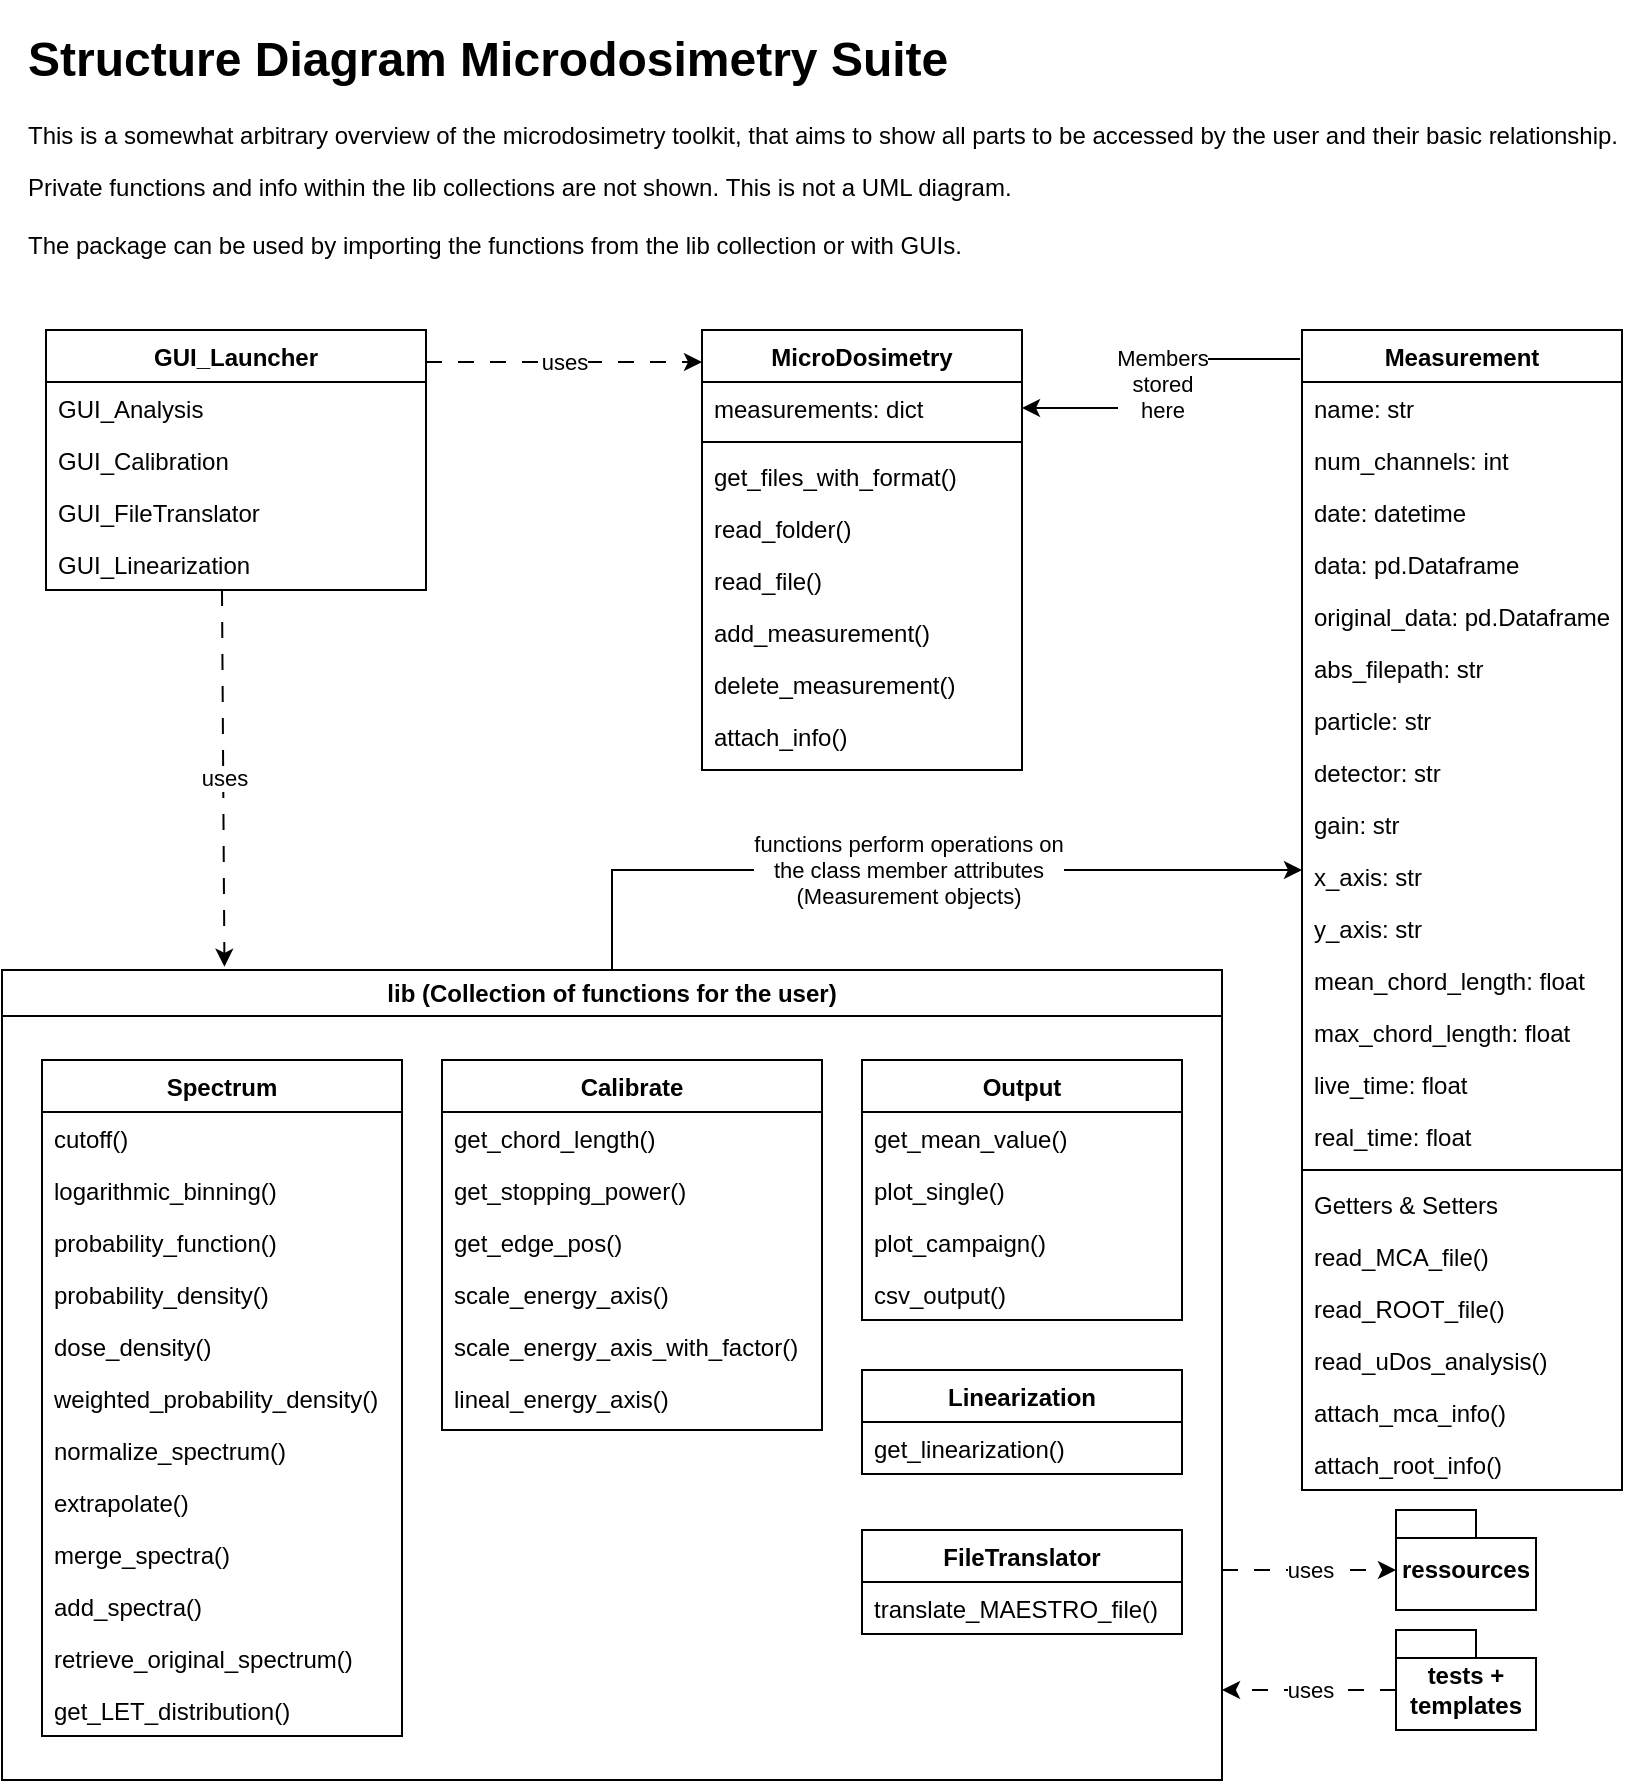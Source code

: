 <mxfile version="24.0.4" type="device">
  <diagram id="C5RBs43oDa-KdzZeNtuy" name="Page-1">
    <mxGraphModel dx="2901" dy="836" grid="1" gridSize="10" guides="1" tooltips="1" connect="1" arrows="1" fold="1" page="1" pageScale="1" pageWidth="827" pageHeight="1169" math="0" shadow="0">
      <root>
        <mxCell id="WIyWlLk6GJQsqaUBKTNV-0" />
        <mxCell id="WIyWlLk6GJQsqaUBKTNV-1" parent="WIyWlLk6GJQsqaUBKTNV-0" />
        <mxCell id="zkfFHV4jXpPFQw0GAbJ--0" value="MicroDosimetry" style="swimlane;fontStyle=1;align=center;verticalAlign=top;childLayout=stackLayout;horizontal=1;startSize=26;horizontalStack=0;resizeParent=1;resizeLast=0;collapsible=1;marginBottom=0;rounded=0;shadow=0;strokeWidth=1;" parent="WIyWlLk6GJQsqaUBKTNV-1" vertex="1">
          <mxGeometry x="192" y="235" width="160" height="220" as="geometry">
            <mxRectangle x="230" y="140" width="160" height="26" as="alternateBounds" />
          </mxGeometry>
        </mxCell>
        <mxCell id="zkfFHV4jXpPFQw0GAbJ--1" value="measurements: dict" style="text;align=left;verticalAlign=top;spacingLeft=4;spacingRight=4;overflow=hidden;rotatable=0;points=[[0,0.5],[1,0.5]];portConstraint=eastwest;" parent="zkfFHV4jXpPFQw0GAbJ--0" vertex="1">
          <mxGeometry y="26" width="160" height="26" as="geometry" />
        </mxCell>
        <mxCell id="zkfFHV4jXpPFQw0GAbJ--4" value="" style="line;html=1;strokeWidth=1;align=left;verticalAlign=middle;spacingTop=-1;spacingLeft=3;spacingRight=3;rotatable=0;labelPosition=right;points=[];portConstraint=eastwest;" parent="zkfFHV4jXpPFQw0GAbJ--0" vertex="1">
          <mxGeometry y="52" width="160" height="8" as="geometry" />
        </mxCell>
        <mxCell id="zkfFHV4jXpPFQw0GAbJ--5" value="get_files_with_format()&#xa;" style="text;align=left;verticalAlign=top;spacingLeft=4;spacingRight=4;overflow=hidden;rotatable=0;points=[[0,0.5],[1,0.5]];portConstraint=eastwest;" parent="zkfFHV4jXpPFQw0GAbJ--0" vertex="1">
          <mxGeometry y="60" width="160" height="26" as="geometry" />
        </mxCell>
        <mxCell id="2iXlRTxTyWrkSJoMIMYJ-1" value="read_folder()" style="text;align=left;verticalAlign=top;spacingLeft=4;spacingRight=4;overflow=hidden;rotatable=0;points=[[0,0.5],[1,0.5]];portConstraint=eastwest;" parent="zkfFHV4jXpPFQw0GAbJ--0" vertex="1">
          <mxGeometry y="86" width="160" height="26" as="geometry" />
        </mxCell>
        <mxCell id="2iXlRTxTyWrkSJoMIMYJ-2" value="read_file()" style="text;align=left;verticalAlign=top;spacingLeft=4;spacingRight=4;overflow=hidden;rotatable=0;points=[[0,0.5],[1,0.5]];portConstraint=eastwest;" parent="zkfFHV4jXpPFQw0GAbJ--0" vertex="1">
          <mxGeometry y="112" width="160" height="26" as="geometry" />
        </mxCell>
        <mxCell id="2iXlRTxTyWrkSJoMIMYJ-3" value="add_measurement()" style="text;align=left;verticalAlign=top;spacingLeft=4;spacingRight=4;overflow=hidden;rotatable=0;points=[[0,0.5],[1,0.5]];portConstraint=eastwest;" parent="zkfFHV4jXpPFQw0GAbJ--0" vertex="1">
          <mxGeometry y="138" width="160" height="26" as="geometry" />
        </mxCell>
        <mxCell id="2iXlRTxTyWrkSJoMIMYJ-5" value="delete_measurement()" style="text;align=left;verticalAlign=top;spacingLeft=4;spacingRight=4;overflow=hidden;rotatable=0;points=[[0,0.5],[1,0.5]];portConstraint=eastwest;" parent="zkfFHV4jXpPFQw0GAbJ--0" vertex="1">
          <mxGeometry y="164" width="160" height="26" as="geometry" />
        </mxCell>
        <mxCell id="cSTg--f6aaEeotG2IWaP-0" value="attach_info()" style="text;align=left;verticalAlign=top;spacingLeft=4;spacingRight=4;overflow=hidden;rotatable=0;points=[[0,0.5],[1,0.5]];portConstraint=eastwest;" parent="zkfFHV4jXpPFQw0GAbJ--0" vertex="1">
          <mxGeometry y="190" width="160" height="26" as="geometry" />
        </mxCell>
        <mxCell id="zkfFHV4jXpPFQw0GAbJ--17" value="Measurement" style="swimlane;fontStyle=1;align=center;verticalAlign=top;childLayout=stackLayout;horizontal=1;startSize=26;horizontalStack=0;resizeParent=1;resizeLast=0;collapsible=1;marginBottom=0;rounded=0;shadow=0;strokeWidth=1;" parent="WIyWlLk6GJQsqaUBKTNV-1" vertex="1">
          <mxGeometry x="492" y="235" width="160" height="580" as="geometry">
            <mxRectangle x="550" y="140" width="160" height="26" as="alternateBounds" />
          </mxGeometry>
        </mxCell>
        <mxCell id="zkfFHV4jXpPFQw0GAbJ--18" value="name: str" style="text;align=left;verticalAlign=top;spacingLeft=4;spacingRight=4;overflow=hidden;rotatable=0;points=[[0,0.5],[1,0.5]];portConstraint=eastwest;" parent="zkfFHV4jXpPFQw0GAbJ--17" vertex="1">
          <mxGeometry y="26" width="160" height="26" as="geometry" />
        </mxCell>
        <mxCell id="QqUes8YqSV2nJiQv8vaE-4" value="num_channels: int" style="text;align=left;verticalAlign=top;spacingLeft=4;spacingRight=4;overflow=hidden;rotatable=0;points=[[0,0.5],[1,0.5]];portConstraint=eastwest;" parent="zkfFHV4jXpPFQw0GAbJ--17" vertex="1">
          <mxGeometry y="52" width="160" height="26" as="geometry" />
        </mxCell>
        <mxCell id="zkfFHV4jXpPFQw0GAbJ--20" value="date: datetime" style="text;align=left;verticalAlign=top;spacingLeft=4;spacingRight=4;overflow=hidden;rotatable=0;points=[[0,0.5],[1,0.5]];portConstraint=eastwest;rounded=0;shadow=0;html=0;" parent="zkfFHV4jXpPFQw0GAbJ--17" vertex="1">
          <mxGeometry y="78" width="160" height="26" as="geometry" />
        </mxCell>
        <mxCell id="2iXlRTxTyWrkSJoMIMYJ-11" value="data: pd.Dataframe" style="text;align=left;verticalAlign=top;spacingLeft=4;spacingRight=4;overflow=hidden;rotatable=0;points=[[0,0.5],[1,0.5]];portConstraint=eastwest;rounded=0;shadow=0;html=0;" parent="zkfFHV4jXpPFQw0GAbJ--17" vertex="1">
          <mxGeometry y="104" width="160" height="26" as="geometry" />
        </mxCell>
        <mxCell id="2iXlRTxTyWrkSJoMIMYJ-12" value="original_data: pd.Dataframe" style="text;align=left;verticalAlign=top;spacingLeft=4;spacingRight=4;overflow=hidden;rotatable=0;points=[[0,0.5],[1,0.5]];portConstraint=eastwest;rounded=0;shadow=0;html=0;" parent="zkfFHV4jXpPFQw0GAbJ--17" vertex="1">
          <mxGeometry y="130" width="160" height="26" as="geometry" />
        </mxCell>
        <mxCell id="p73jygwNge6KlAmw_Mn7-0" value="abs_filepath: str" style="text;align=left;verticalAlign=top;spacingLeft=4;spacingRight=4;overflow=hidden;rotatable=0;points=[[0,0.5],[1,0.5]];portConstraint=eastwest;rounded=0;shadow=0;html=0;" parent="zkfFHV4jXpPFQw0GAbJ--17" vertex="1">
          <mxGeometry y="156" width="160" height="26" as="geometry" />
        </mxCell>
        <mxCell id="zkfFHV4jXpPFQw0GAbJ--21" value="particle: str" style="text;align=left;verticalAlign=top;spacingLeft=4;spacingRight=4;overflow=hidden;rotatable=0;points=[[0,0.5],[1,0.5]];portConstraint=eastwest;rounded=0;shadow=0;html=0;" parent="zkfFHV4jXpPFQw0GAbJ--17" vertex="1">
          <mxGeometry y="182" width="160" height="26" as="geometry" />
        </mxCell>
        <mxCell id="zkfFHV4jXpPFQw0GAbJ--22" value="detector: str" style="text;align=left;verticalAlign=top;spacingLeft=4;spacingRight=4;overflow=hidden;rotatable=0;points=[[0,0.5],[1,0.5]];portConstraint=eastwest;rounded=0;shadow=0;html=0;" parent="zkfFHV4jXpPFQw0GAbJ--17" vertex="1">
          <mxGeometry y="208" width="160" height="26" as="geometry" />
        </mxCell>
        <mxCell id="2iXlRTxTyWrkSJoMIMYJ-8" value="gain: str" style="text;align=left;verticalAlign=top;spacingLeft=4;spacingRight=4;overflow=hidden;rotatable=0;points=[[0,0.5],[1,0.5]];portConstraint=eastwest;rounded=0;shadow=0;html=0;" parent="zkfFHV4jXpPFQw0GAbJ--17" vertex="1">
          <mxGeometry y="234" width="160" height="26" as="geometry" />
        </mxCell>
        <mxCell id="2iXlRTxTyWrkSJoMIMYJ-9" value="x_axis: str&#xa;" style="text;align=left;verticalAlign=top;spacingLeft=4;spacingRight=4;overflow=hidden;rotatable=0;points=[[0,0.5],[1,0.5]];portConstraint=eastwest;rounded=0;shadow=0;html=0;" parent="zkfFHV4jXpPFQw0GAbJ--17" vertex="1">
          <mxGeometry y="260" width="160" height="26" as="geometry" />
        </mxCell>
        <mxCell id="2iXlRTxTyWrkSJoMIMYJ-10" value="y_axis: str" style="text;align=left;verticalAlign=top;spacingLeft=4;spacingRight=4;overflow=hidden;rotatable=0;points=[[0,0.5],[1,0.5]];portConstraint=eastwest;rounded=0;shadow=0;html=0;" parent="zkfFHV4jXpPFQw0GAbJ--17" vertex="1">
          <mxGeometry y="286" width="160" height="26" as="geometry" />
        </mxCell>
        <mxCell id="2iXlRTxTyWrkSJoMIMYJ-13" value="mean_chord_length: float" style="text;align=left;verticalAlign=top;spacingLeft=4;spacingRight=4;overflow=hidden;rotatable=0;points=[[0,0.5],[1,0.5]];portConstraint=eastwest;rounded=0;shadow=0;html=0;" parent="zkfFHV4jXpPFQw0GAbJ--17" vertex="1">
          <mxGeometry y="312" width="160" height="26" as="geometry" />
        </mxCell>
        <mxCell id="2iXlRTxTyWrkSJoMIMYJ-14" value="max_chord_length: float" style="text;align=left;verticalAlign=top;spacingLeft=4;spacingRight=4;overflow=hidden;rotatable=0;points=[[0,0.5],[1,0.5]];portConstraint=eastwest;rounded=0;shadow=0;html=0;" parent="zkfFHV4jXpPFQw0GAbJ--17" vertex="1">
          <mxGeometry y="338" width="160" height="26" as="geometry" />
        </mxCell>
        <mxCell id="k9D6FU3uCxNNEzUmi2G4-0" value="live_time: float" style="text;align=left;verticalAlign=top;spacingLeft=4;spacingRight=4;overflow=hidden;rotatable=0;points=[[0,0.5],[1,0.5]];portConstraint=eastwest;rounded=0;shadow=0;html=0;" parent="zkfFHV4jXpPFQw0GAbJ--17" vertex="1">
          <mxGeometry y="364" width="160" height="26" as="geometry" />
        </mxCell>
        <mxCell id="k9D6FU3uCxNNEzUmi2G4-1" value="real_time: float" style="text;align=left;verticalAlign=top;spacingLeft=4;spacingRight=4;overflow=hidden;rotatable=0;points=[[0,0.5],[1,0.5]];portConstraint=eastwest;rounded=0;shadow=0;html=0;" parent="zkfFHV4jXpPFQw0GAbJ--17" vertex="1">
          <mxGeometry y="390" width="160" height="26" as="geometry" />
        </mxCell>
        <mxCell id="zkfFHV4jXpPFQw0GAbJ--23" value="" style="line;html=1;strokeWidth=1;align=left;verticalAlign=middle;spacingTop=-1;spacingLeft=3;spacingRight=3;rotatable=0;labelPosition=right;points=[];portConstraint=eastwest;" parent="zkfFHV4jXpPFQw0GAbJ--17" vertex="1">
          <mxGeometry y="416" width="160" height="8" as="geometry" />
        </mxCell>
        <mxCell id="2iXlRTxTyWrkSJoMIMYJ-15" value="Getters &amp; Setters" style="text;align=left;verticalAlign=top;spacingLeft=4;spacingRight=4;overflow=hidden;rotatable=0;points=[[0,0.5],[1,0.5]];portConstraint=eastwest;" parent="zkfFHV4jXpPFQw0GAbJ--17" vertex="1">
          <mxGeometry y="424" width="160" height="26" as="geometry" />
        </mxCell>
        <mxCell id="p73jygwNge6KlAmw_Mn7-1" value="read_MCA_file()" style="text;align=left;verticalAlign=top;spacingLeft=4;spacingRight=4;overflow=hidden;rotatable=0;points=[[0,0.5],[1,0.5]];portConstraint=eastwest;" parent="zkfFHV4jXpPFQw0GAbJ--17" vertex="1">
          <mxGeometry y="450" width="160" height="26" as="geometry" />
        </mxCell>
        <mxCell id="2iXlRTxTyWrkSJoMIMYJ-16" value="read_ROOT_file()" style="text;align=left;verticalAlign=top;spacingLeft=4;spacingRight=4;overflow=hidden;rotatable=0;points=[[0,0.5],[1,0.5]];portConstraint=eastwest;" parent="zkfFHV4jXpPFQw0GAbJ--17" vertex="1">
          <mxGeometry y="476" width="160" height="26" as="geometry" />
        </mxCell>
        <mxCell id="k9D6FU3uCxNNEzUmi2G4-2" value="read_uDos_analysis()" style="text;align=left;verticalAlign=top;spacingLeft=4;spacingRight=4;overflow=hidden;rotatable=0;points=[[0,0.5],[1,0.5]];portConstraint=eastwest;" parent="zkfFHV4jXpPFQw0GAbJ--17" vertex="1">
          <mxGeometry y="502" width="160" height="26" as="geometry" />
        </mxCell>
        <mxCell id="cSTg--f6aaEeotG2IWaP-1" value="attach_mca_info()" style="text;align=left;verticalAlign=top;spacingLeft=4;spacingRight=4;overflow=hidden;rotatable=0;points=[[0,0.5],[1,0.5]];portConstraint=eastwest;" parent="zkfFHV4jXpPFQw0GAbJ--17" vertex="1">
          <mxGeometry y="528" width="160" height="26" as="geometry" />
        </mxCell>
        <mxCell id="cSTg--f6aaEeotG2IWaP-2" value="attach_root_info()" style="text;align=left;verticalAlign=top;spacingLeft=4;spacingRight=4;overflow=hidden;rotatable=0;points=[[0,0.5],[1,0.5]];portConstraint=eastwest;" parent="zkfFHV4jXpPFQw0GAbJ--17" vertex="1">
          <mxGeometry y="554" width="160" height="26" as="geometry" />
        </mxCell>
        <mxCell id="2iXlRTxTyWrkSJoMIMYJ-31" value="&lt;div&gt;Members&lt;/div&gt;&lt;div&gt;stored&lt;/div&gt;&lt;div&gt;here&lt;/div&gt;" style="edgeStyle=orthogonalEdgeStyle;rounded=0;orthogonalLoop=1;jettySize=auto;html=1;exitX=-0.006;exitY=0.025;exitDx=0;exitDy=0;entryX=1;entryY=0.5;entryDx=0;entryDy=0;exitPerimeter=0;" parent="WIyWlLk6GJQsqaUBKTNV-1" source="zkfFHV4jXpPFQw0GAbJ--17" target="zkfFHV4jXpPFQw0GAbJ--1" edge="1">
          <mxGeometry relative="1" as="geometry">
            <mxPoint x="370" y="365" as="sourcePoint" />
            <mxPoint x="508.08" y="339.052" as="targetPoint" />
          </mxGeometry>
        </mxCell>
        <mxCell id="2iXlRTxTyWrkSJoMIMYJ-50" value="lib (Collection of functions for the user)" style="swimlane;whiteSpace=wrap;html=1;" parent="WIyWlLk6GJQsqaUBKTNV-1" vertex="1">
          <mxGeometry x="-158" y="555" width="610" height="405" as="geometry">
            <mxRectangle x="20" y="500" width="50" height="30" as="alternateBounds" />
          </mxGeometry>
        </mxCell>
        <mxCell id="2iXlRTxTyWrkSJoMIMYJ-61" value="Calibrate" style="swimlane;fontStyle=1;align=center;verticalAlign=top;childLayout=stackLayout;horizontal=1;startSize=26;horizontalStack=0;resizeParent=1;resizeLast=0;collapsible=1;marginBottom=0;rounded=0;shadow=0;strokeWidth=1;" parent="2iXlRTxTyWrkSJoMIMYJ-50" vertex="1">
          <mxGeometry x="220" y="45" width="190" height="185" as="geometry">
            <mxRectangle x="230" y="140" width="160" height="26" as="alternateBounds" />
          </mxGeometry>
        </mxCell>
        <mxCell id="2iXlRTxTyWrkSJoMIMYJ-64" value="get_chord_length()&#xa;" style="text;align=left;verticalAlign=top;spacingLeft=4;spacingRight=4;overflow=hidden;rotatable=0;points=[[0,0.5],[1,0.5]];portConstraint=eastwest;" parent="2iXlRTxTyWrkSJoMIMYJ-61" vertex="1">
          <mxGeometry y="26" width="190" height="26" as="geometry" />
        </mxCell>
        <mxCell id="2iXlRTxTyWrkSJoMIMYJ-65" value="get_stopping_power()" style="text;align=left;verticalAlign=top;spacingLeft=4;spacingRight=4;overflow=hidden;rotatable=0;points=[[0,0.5],[1,0.5]];portConstraint=eastwest;" parent="2iXlRTxTyWrkSJoMIMYJ-61" vertex="1">
          <mxGeometry y="52" width="190" height="26" as="geometry" />
        </mxCell>
        <mxCell id="2iXlRTxTyWrkSJoMIMYJ-66" value="get_edge_pos()" style="text;align=left;verticalAlign=top;spacingLeft=4;spacingRight=4;overflow=hidden;rotatable=0;points=[[0,0.5],[1,0.5]];portConstraint=eastwest;" parent="2iXlRTxTyWrkSJoMIMYJ-61" vertex="1">
          <mxGeometry y="78" width="190" height="26" as="geometry" />
        </mxCell>
        <mxCell id="2iXlRTxTyWrkSJoMIMYJ-67" value="scale_energy_axis()" style="text;align=left;verticalAlign=top;spacingLeft=4;spacingRight=4;overflow=hidden;rotatable=0;points=[[0,0.5],[1,0.5]];portConstraint=eastwest;" parent="2iXlRTxTyWrkSJoMIMYJ-61" vertex="1">
          <mxGeometry y="104" width="190" height="26" as="geometry" />
        </mxCell>
        <mxCell id="2iXlRTxTyWrkSJoMIMYJ-68" value="scale_energy_axis_with_factor()" style="text;align=left;verticalAlign=top;spacingLeft=4;spacingRight=4;overflow=hidden;rotatable=0;points=[[0,0.5],[1,0.5]];portConstraint=eastwest;" parent="2iXlRTxTyWrkSJoMIMYJ-61" vertex="1">
          <mxGeometry y="130" width="190" height="26" as="geometry" />
        </mxCell>
        <mxCell id="p73jygwNge6KlAmw_Mn7-2" value="lineal_energy_axis()" style="text;align=left;verticalAlign=top;spacingLeft=4;spacingRight=4;overflow=hidden;rotatable=0;points=[[0,0.5],[1,0.5]];portConstraint=eastwest;" parent="2iXlRTxTyWrkSJoMIMYJ-61" vertex="1">
          <mxGeometry y="156" width="190" height="26" as="geometry" />
        </mxCell>
        <mxCell id="2iXlRTxTyWrkSJoMIMYJ-70" value="Output" style="swimlane;fontStyle=1;align=center;verticalAlign=top;childLayout=stackLayout;horizontal=1;startSize=26;horizontalStack=0;resizeParent=1;resizeLast=0;collapsible=1;marginBottom=0;rounded=0;shadow=0;strokeWidth=1;" parent="2iXlRTxTyWrkSJoMIMYJ-50" vertex="1">
          <mxGeometry x="430" y="45" width="160" height="130" as="geometry">
            <mxRectangle x="230" y="140" width="160" height="26" as="alternateBounds" />
          </mxGeometry>
        </mxCell>
        <mxCell id="2iXlRTxTyWrkSJoMIMYJ-71" value="get_mean_value()" style="text;align=left;verticalAlign=top;spacingLeft=4;spacingRight=4;overflow=hidden;rotatable=0;points=[[0,0.5],[1,0.5]];portConstraint=eastwest;" parent="2iXlRTxTyWrkSJoMIMYJ-70" vertex="1">
          <mxGeometry y="26" width="160" height="26" as="geometry" />
        </mxCell>
        <mxCell id="2iXlRTxTyWrkSJoMIMYJ-72" value="plot_single()" style="text;align=left;verticalAlign=top;spacingLeft=4;spacingRight=4;overflow=hidden;rotatable=0;points=[[0,0.5],[1,0.5]];portConstraint=eastwest;" parent="2iXlRTxTyWrkSJoMIMYJ-70" vertex="1">
          <mxGeometry y="52" width="160" height="26" as="geometry" />
        </mxCell>
        <mxCell id="2iXlRTxTyWrkSJoMIMYJ-73" value="plot_campaign()" style="text;align=left;verticalAlign=top;spacingLeft=4;spacingRight=4;overflow=hidden;rotatable=0;points=[[0,0.5],[1,0.5]];portConstraint=eastwest;" parent="2iXlRTxTyWrkSJoMIMYJ-70" vertex="1">
          <mxGeometry y="78" width="160" height="26" as="geometry" />
        </mxCell>
        <mxCell id="2iXlRTxTyWrkSJoMIMYJ-74" value="csv_output()" style="text;align=left;verticalAlign=top;spacingLeft=4;spacingRight=4;overflow=hidden;rotatable=0;points=[[0,0.5],[1,0.5]];portConstraint=eastwest;" parent="2iXlRTxTyWrkSJoMIMYJ-70" vertex="1">
          <mxGeometry y="104" width="160" height="26" as="geometry" />
        </mxCell>
        <mxCell id="2iXlRTxTyWrkSJoMIMYJ-77" value="Spectrum" style="swimlane;fontStyle=1;align=center;verticalAlign=top;childLayout=stackLayout;horizontal=1;startSize=26;horizontalStack=0;resizeParent=1;resizeLast=0;collapsible=1;marginBottom=0;rounded=0;shadow=0;strokeWidth=1;" parent="2iXlRTxTyWrkSJoMIMYJ-50" vertex="1">
          <mxGeometry x="20" y="45" width="180" height="338" as="geometry">
            <mxRectangle x="230" y="140" width="160" height="26" as="alternateBounds" />
          </mxGeometry>
        </mxCell>
        <mxCell id="2iXlRTxTyWrkSJoMIMYJ-78" value="cutoff()" style="text;align=left;verticalAlign=top;spacingLeft=4;spacingRight=4;overflow=hidden;rotatable=0;points=[[0,0.5],[1,0.5]];portConstraint=eastwest;" parent="2iXlRTxTyWrkSJoMIMYJ-77" vertex="1">
          <mxGeometry y="26" width="180" height="26" as="geometry" />
        </mxCell>
        <mxCell id="2iXlRTxTyWrkSJoMIMYJ-79" value="logarithmic_binning()" style="text;align=left;verticalAlign=top;spacingLeft=4;spacingRight=4;overflow=hidden;rotatable=0;points=[[0,0.5],[1,0.5]];portConstraint=eastwest;" parent="2iXlRTxTyWrkSJoMIMYJ-77" vertex="1">
          <mxGeometry y="52" width="180" height="26" as="geometry" />
        </mxCell>
        <mxCell id="2iXlRTxTyWrkSJoMIMYJ-80" value="probability_function()" style="text;align=left;verticalAlign=top;spacingLeft=4;spacingRight=4;overflow=hidden;rotatable=0;points=[[0,0.5],[1,0.5]];portConstraint=eastwest;" parent="2iXlRTxTyWrkSJoMIMYJ-77" vertex="1">
          <mxGeometry y="78" width="180" height="26" as="geometry" />
        </mxCell>
        <mxCell id="2iXlRTxTyWrkSJoMIMYJ-81" value="probability_density()" style="text;align=left;verticalAlign=top;spacingLeft=4;spacingRight=4;overflow=hidden;rotatable=0;points=[[0,0.5],[1,0.5]];portConstraint=eastwest;" parent="2iXlRTxTyWrkSJoMIMYJ-77" vertex="1">
          <mxGeometry y="104" width="180" height="26" as="geometry" />
        </mxCell>
        <mxCell id="2iXlRTxTyWrkSJoMIMYJ-82" value="dose_density()" style="text;align=left;verticalAlign=top;spacingLeft=4;spacingRight=4;overflow=hidden;rotatable=0;points=[[0,0.5],[1,0.5]];portConstraint=eastwest;" parent="2iXlRTxTyWrkSJoMIMYJ-77" vertex="1">
          <mxGeometry y="130" width="180" height="26" as="geometry" />
        </mxCell>
        <mxCell id="2iXlRTxTyWrkSJoMIMYJ-83" value="weighted_probability_density()" style="text;align=left;verticalAlign=top;spacingLeft=4;spacingRight=4;overflow=hidden;rotatable=0;points=[[0,0.5],[1,0.5]];portConstraint=eastwest;" parent="2iXlRTxTyWrkSJoMIMYJ-77" vertex="1">
          <mxGeometry y="156" width="180" height="26" as="geometry" />
        </mxCell>
        <mxCell id="2iXlRTxTyWrkSJoMIMYJ-85" value="normalize_spectrum()" style="text;align=left;verticalAlign=top;spacingLeft=4;spacingRight=4;overflow=hidden;rotatable=0;points=[[0,0.5],[1,0.5]];portConstraint=eastwest;" parent="2iXlRTxTyWrkSJoMIMYJ-77" vertex="1">
          <mxGeometry y="182" width="180" height="26" as="geometry" />
        </mxCell>
        <mxCell id="2iXlRTxTyWrkSJoMIMYJ-86" value="extrapolate()" style="text;align=left;verticalAlign=top;spacingLeft=4;spacingRight=4;overflow=hidden;rotatable=0;points=[[0,0.5],[1,0.5]];portConstraint=eastwest;" parent="2iXlRTxTyWrkSJoMIMYJ-77" vertex="1">
          <mxGeometry y="208" width="180" height="26" as="geometry" />
        </mxCell>
        <mxCell id="2iXlRTxTyWrkSJoMIMYJ-87" value="merge_spectra()" style="text;align=left;verticalAlign=top;spacingLeft=4;spacingRight=4;overflow=hidden;rotatable=0;points=[[0,0.5],[1,0.5]];portConstraint=eastwest;" parent="2iXlRTxTyWrkSJoMIMYJ-77" vertex="1">
          <mxGeometry y="234" width="180" height="26" as="geometry" />
        </mxCell>
        <mxCell id="2vDfVBb1GSZORSgDhzUk-0" value="add_spectra()" style="text;align=left;verticalAlign=top;spacingLeft=4;spacingRight=4;overflow=hidden;rotatable=0;points=[[0,0.5],[1,0.5]];portConstraint=eastwest;" vertex="1" parent="2iXlRTxTyWrkSJoMIMYJ-77">
          <mxGeometry y="260" width="180" height="26" as="geometry" />
        </mxCell>
        <mxCell id="CCJlESy6LrarLPQizfY0-1" value="retrieve_original_spectrum()" style="text;align=left;verticalAlign=top;spacingLeft=4;spacingRight=4;overflow=hidden;rotatable=0;points=[[0,0.5],[1,0.5]];portConstraint=eastwest;" parent="2iXlRTxTyWrkSJoMIMYJ-77" vertex="1">
          <mxGeometry y="286" width="180" height="26" as="geometry" />
        </mxCell>
        <mxCell id="2iXlRTxTyWrkSJoMIMYJ-88" value="get_LET_distribution()" style="text;align=left;verticalAlign=top;spacingLeft=4;spacingRight=4;overflow=hidden;rotatable=0;points=[[0,0.5],[1,0.5]];portConstraint=eastwest;" parent="2iXlRTxTyWrkSJoMIMYJ-77" vertex="1">
          <mxGeometry y="312" width="180" height="26" as="geometry" />
        </mxCell>
        <mxCell id="2iXlRTxTyWrkSJoMIMYJ-89" value="Linearization" style="swimlane;fontStyle=1;align=center;verticalAlign=top;childLayout=stackLayout;horizontal=1;startSize=26;horizontalStack=0;resizeParent=1;resizeLast=0;collapsible=1;marginBottom=0;rounded=0;shadow=0;strokeWidth=1;" parent="2iXlRTxTyWrkSJoMIMYJ-50" vertex="1">
          <mxGeometry x="430" y="200" width="160" height="52" as="geometry">
            <mxRectangle x="230" y="140" width="160" height="26" as="alternateBounds" />
          </mxGeometry>
        </mxCell>
        <mxCell id="2iXlRTxTyWrkSJoMIMYJ-90" value="get_linearization()" style="text;align=left;verticalAlign=top;spacingLeft=4;spacingRight=4;overflow=hidden;rotatable=0;points=[[0,0.5],[1,0.5]];portConstraint=eastwest;" parent="2iXlRTxTyWrkSJoMIMYJ-89" vertex="1">
          <mxGeometry y="26" width="160" height="26" as="geometry" />
        </mxCell>
        <mxCell id="2iXlRTxTyWrkSJoMIMYJ-95" value="FileTranslator" style="swimlane;fontStyle=1;align=center;verticalAlign=top;childLayout=stackLayout;horizontal=1;startSize=26;horizontalStack=0;resizeParent=1;resizeLast=0;collapsible=1;marginBottom=0;rounded=0;shadow=0;strokeWidth=1;" parent="2iXlRTxTyWrkSJoMIMYJ-50" vertex="1">
          <mxGeometry x="430" y="280" width="160" height="52" as="geometry">
            <mxRectangle x="230" y="140" width="160" height="26" as="alternateBounds" />
          </mxGeometry>
        </mxCell>
        <mxCell id="2iXlRTxTyWrkSJoMIMYJ-96" value="translate_MAESTRO_file()" style="text;align=left;verticalAlign=top;spacingLeft=4;spacingRight=4;overflow=hidden;rotatable=0;points=[[0,0.5],[1,0.5]];portConstraint=eastwest;" parent="2iXlRTxTyWrkSJoMIMYJ-95" vertex="1">
          <mxGeometry y="26" width="160" height="26" as="geometry" />
        </mxCell>
        <mxCell id="2iXlRTxTyWrkSJoMIMYJ-99" value="ressources" style="shape=folder;fontStyle=1;spacingTop=10;tabWidth=40;tabHeight=14;tabPosition=left;html=1;whiteSpace=wrap;" parent="WIyWlLk6GJQsqaUBKTNV-1" vertex="1">
          <mxGeometry x="539" y="825" width="70" height="50" as="geometry" />
        </mxCell>
        <mxCell id="2iXlRTxTyWrkSJoMIMYJ-100" value="tests + templates" style="shape=folder;fontStyle=1;spacingTop=10;tabWidth=40;tabHeight=14;tabPosition=left;html=1;whiteSpace=wrap;" parent="WIyWlLk6GJQsqaUBKTNV-1" vertex="1">
          <mxGeometry x="539" y="885" width="70" height="50" as="geometry" />
        </mxCell>
        <mxCell id="2iXlRTxTyWrkSJoMIMYJ-101" value="&lt;h1&gt;Structure Diagram Microdosimetry Suite&lt;/h1&gt;&lt;p&gt;This is a somewhat arbitrary overview of the microdosimetry toolkit, that aims to show all parts to be accessed by the user and their basic relationship.&amp;nbsp;&lt;/p&gt;Private functions and info within the lib collections are not shown.&amp;nbsp;&lt;span style=&quot;background-color: initial;&quot;&gt;This is not a UML diagram.&lt;/span&gt;&lt;div&gt;&lt;span style=&quot;background-color: initial;&quot;&gt;&lt;br&gt;&lt;/span&gt;&lt;/div&gt;&lt;div&gt;&lt;span style=&quot;background-color: initial;&quot;&gt;The package can be used by importing the functions from the lib collection or with GUIs.&lt;/span&gt;&lt;/div&gt;" style="text;html=1;strokeColor=none;fillColor=none;spacing=5;spacingTop=-20;whiteSpace=wrap;overflow=hidden;rounded=0;" parent="WIyWlLk6GJQsqaUBKTNV-1" vertex="1">
          <mxGeometry x="-150" y="80" width="808" height="170" as="geometry" />
        </mxCell>
        <mxCell id="2iXlRTxTyWrkSJoMIMYJ-105" value="functions perform operations on&lt;div&gt;the class member attributes&lt;/div&gt;&lt;div&gt;(Measurement objects)&lt;/div&gt;" style="edgeStyle=orthogonalEdgeStyle;rounded=0;orthogonalLoop=1;jettySize=auto;html=1;" parent="WIyWlLk6GJQsqaUBKTNV-1" edge="1">
          <mxGeometry relative="1" as="geometry">
            <mxPoint x="147" y="555" as="sourcePoint" />
            <mxPoint x="492" y="505" as="targetPoint" />
            <Array as="points">
              <mxPoint x="147" y="505" />
              <mxPoint x="492" y="505" />
            </Array>
          </mxGeometry>
        </mxCell>
        <mxCell id="p73jygwNge6KlAmw_Mn7-6" value="GUI_Launcher" style="swimlane;fontStyle=1;align=center;verticalAlign=top;childLayout=stackLayout;horizontal=1;startSize=26;horizontalStack=0;resizeParent=1;resizeLast=0;collapsible=1;marginBottom=0;rounded=0;shadow=0;strokeWidth=1;" parent="WIyWlLk6GJQsqaUBKTNV-1" vertex="1">
          <mxGeometry x="-136" y="235" width="190" height="130" as="geometry">
            <mxRectangle x="230" y="140" width="160" height="26" as="alternateBounds" />
          </mxGeometry>
        </mxCell>
        <mxCell id="p73jygwNge6KlAmw_Mn7-7" value="GUI_Analysis" style="text;align=left;verticalAlign=top;spacingLeft=4;spacingRight=4;overflow=hidden;rotatable=0;points=[[0,0.5],[1,0.5]];portConstraint=eastwest;" parent="p73jygwNge6KlAmw_Mn7-6" vertex="1">
          <mxGeometry y="26" width="190" height="26" as="geometry" />
        </mxCell>
        <mxCell id="p73jygwNge6KlAmw_Mn7-8" value="GUI_Calibration" style="text;align=left;verticalAlign=top;spacingLeft=4;spacingRight=4;overflow=hidden;rotatable=0;points=[[0,0.5],[1,0.5]];portConstraint=eastwest;" parent="p73jygwNge6KlAmw_Mn7-6" vertex="1">
          <mxGeometry y="52" width="190" height="26" as="geometry" />
        </mxCell>
        <mxCell id="p73jygwNge6KlAmw_Mn7-9" value="GUI_FileTranslator" style="text;align=left;verticalAlign=top;spacingLeft=4;spacingRight=4;overflow=hidden;rotatable=0;points=[[0,0.5],[1,0.5]];portConstraint=eastwest;" parent="p73jygwNge6KlAmw_Mn7-6" vertex="1">
          <mxGeometry y="78" width="190" height="26" as="geometry" />
        </mxCell>
        <mxCell id="p73jygwNge6KlAmw_Mn7-10" value="GUI_Linearization" style="text;align=left;verticalAlign=top;spacingLeft=4;spacingRight=4;overflow=hidden;rotatable=0;points=[[0,0.5],[1,0.5]];portConstraint=eastwest;" parent="p73jygwNge6KlAmw_Mn7-6" vertex="1">
          <mxGeometry y="104" width="190" height="26" as="geometry" />
        </mxCell>
        <mxCell id="p73jygwNge6KlAmw_Mn7-18" value="uses" style="edgeStyle=orthogonalEdgeStyle;rounded=0;orthogonalLoop=1;jettySize=auto;html=1;exitX=1;exitY=0.5;exitDx=0;exitDy=0;entryX=-0.012;entryY=0.026;entryDx=0;entryDy=0;entryPerimeter=0;dashed=1;dashPattern=8 8;" parent="WIyWlLk6GJQsqaUBKTNV-1" edge="1">
          <mxGeometry relative="1" as="geometry">
            <mxPoint x="54" y="251" as="sourcePoint" />
            <mxPoint x="192" y="251" as="targetPoint" />
          </mxGeometry>
        </mxCell>
        <mxCell id="p73jygwNge6KlAmw_Mn7-20" value="uses" style="endArrow=classic;html=1;rounded=0;exitX=0.491;exitY=1.033;exitDx=0;exitDy=0;exitPerimeter=0;entryX=0.191;entryY=-0.002;entryDx=0;entryDy=0;entryPerimeter=0;dashed=1;dashPattern=8 8;" parent="WIyWlLk6GJQsqaUBKTNV-1" edge="1">
          <mxGeometry width="50" height="50" relative="1" as="geometry">
            <mxPoint x="-48.0" y="364.998" as="sourcePoint" />
            <mxPoint x="-46.78" y="553.38" as="targetPoint" />
          </mxGeometry>
        </mxCell>
        <mxCell id="p73jygwNge6KlAmw_Mn7-21" value="uses" style="edgeStyle=orthogonalEdgeStyle;rounded=0;orthogonalLoop=1;jettySize=auto;html=1;dashed=1;dashPattern=8 8;" parent="WIyWlLk6GJQsqaUBKTNV-1" edge="1">
          <mxGeometry relative="1" as="geometry">
            <mxPoint x="452" y="855" as="sourcePoint" />
            <mxPoint x="539" y="855" as="targetPoint" />
            <Array as="points">
              <mxPoint x="472" y="855" />
              <mxPoint x="472" y="855" />
            </Array>
          </mxGeometry>
        </mxCell>
        <mxCell id="p73jygwNge6KlAmw_Mn7-22" value="uses" style="edgeStyle=orthogonalEdgeStyle;rounded=0;orthogonalLoop=1;jettySize=auto;html=1;exitX=1;exitY=0.5;exitDx=0;exitDy=0;dashed=1;dashPattern=8 8;" parent="WIyWlLk6GJQsqaUBKTNV-1" edge="1">
          <mxGeometry relative="1" as="geometry">
            <mxPoint x="539" y="915" as="sourcePoint" />
            <mxPoint x="452" y="915" as="targetPoint" />
          </mxGeometry>
        </mxCell>
      </root>
    </mxGraphModel>
  </diagram>
</mxfile>
